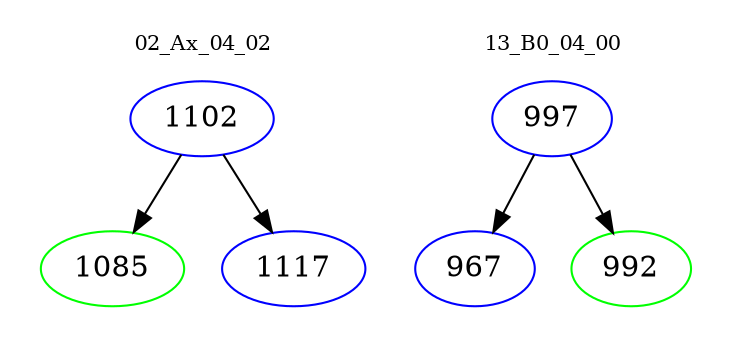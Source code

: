 digraph{
subgraph cluster_0 {
color = white
label = "02_Ax_04_02";
fontsize=10;
T0_1102 [label="1102", color="blue"]
T0_1102 -> T0_1085 [color="black"]
T0_1085 [label="1085", color="green"]
T0_1102 -> T0_1117 [color="black"]
T0_1117 [label="1117", color="blue"]
}
subgraph cluster_1 {
color = white
label = "13_B0_04_00";
fontsize=10;
T1_997 [label="997", color="blue"]
T1_997 -> T1_967 [color="black"]
T1_967 [label="967", color="blue"]
T1_997 -> T1_992 [color="black"]
T1_992 [label="992", color="green"]
}
}

